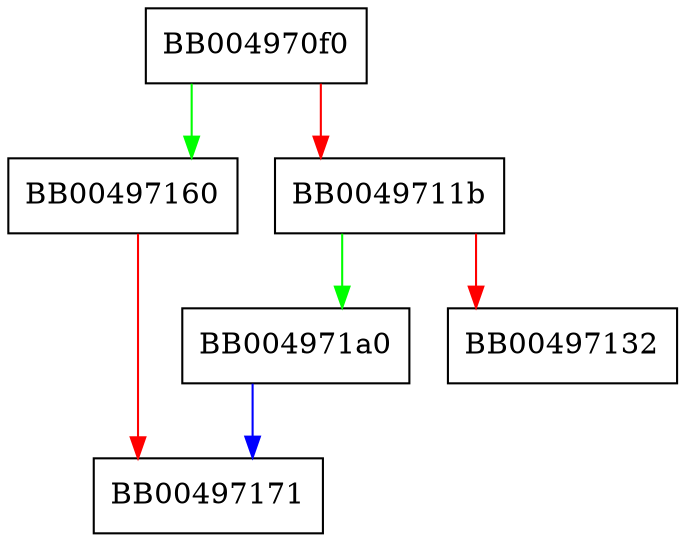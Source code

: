 digraph SSL_CTX_use_certificate_ASN1 {
  node [shape="box"];
  graph [splines=ortho];
  BB004970f0 -> BB00497160 [color="green"];
  BB004970f0 -> BB0049711b [color="red"];
  BB0049711b -> BB004971a0 [color="green"];
  BB0049711b -> BB00497132 [color="red"];
  BB00497160 -> BB00497171 [color="red"];
  BB004971a0 -> BB00497171 [color="blue"];
}